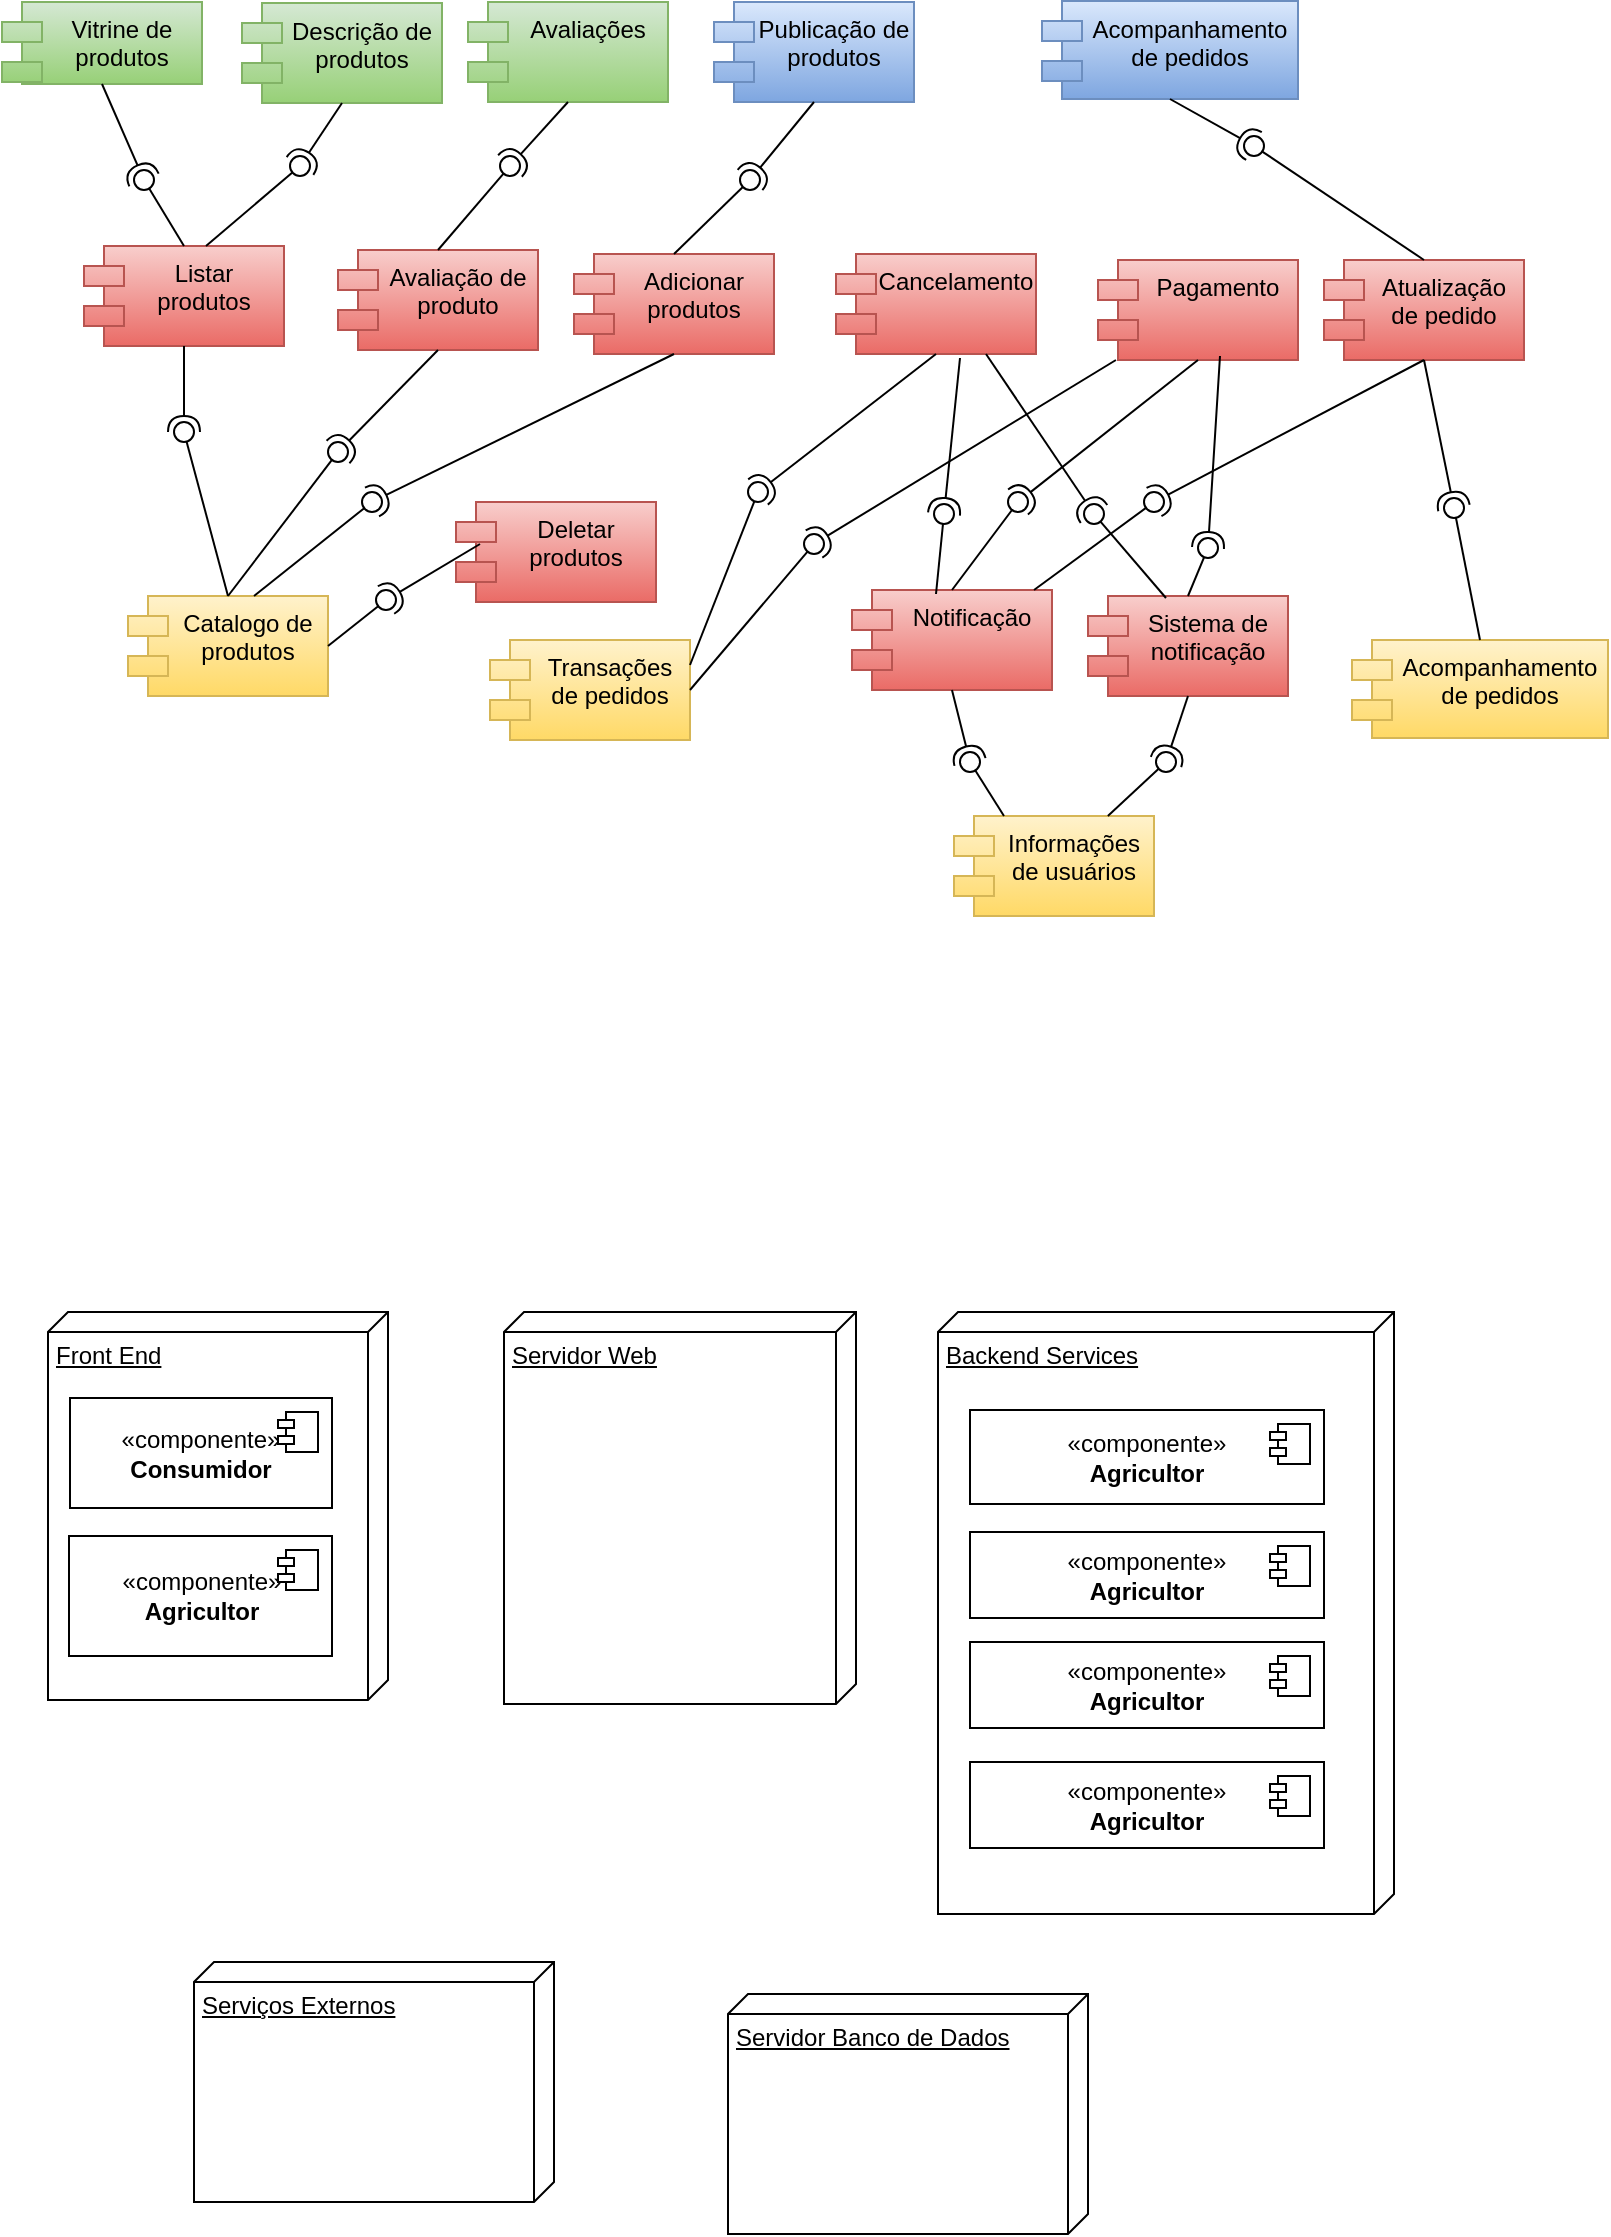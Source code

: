 <mxfile version="24.7.16">
  <diagram name="Página-1" id="Q1GDpHMXebuc5FLrC5qu">
    <mxGraphModel dx="1354" dy="1000" grid="0" gridSize="10" guides="1" tooltips="1" connect="1" arrows="1" fold="1" page="0" pageScale="1" pageWidth="827" pageHeight="1169" math="0" shadow="0">
      <root>
        <mxCell id="0" />
        <mxCell id="1" parent="0" />
        <mxCell id="FEOklc6rQLizEAP5TzJY-3" value="Vitrine de produtos" style="shape=module;align=left;spacingLeft=20;align=center;verticalAlign=top;whiteSpace=wrap;html=1;fillColor=#d5e8d4;strokeColor=#82b366;gradientColor=#97d077;" parent="1" vertex="1">
          <mxGeometry x="-263" y="-15" width="100" height="41" as="geometry" />
        </mxCell>
        <mxCell id="FEOklc6rQLizEAP5TzJY-4" value="Descrição de produtos" style="shape=module;align=left;spacingLeft=20;align=center;verticalAlign=top;whiteSpace=wrap;html=1;fillColor=#d5e8d4;strokeColor=#82b366;gradientColor=#97d077;" parent="1" vertex="1">
          <mxGeometry x="-143" y="-14.5" width="100" height="50" as="geometry" />
        </mxCell>
        <mxCell id="FEOklc6rQLizEAP5TzJY-5" value="Avaliações" style="shape=module;align=left;spacingLeft=20;align=center;verticalAlign=top;whiteSpace=wrap;html=1;fillColor=#d5e8d4;strokeColor=#82b366;gradientColor=#97d077;" parent="1" vertex="1">
          <mxGeometry x="-30" y="-15" width="100" height="50" as="geometry" />
        </mxCell>
        <mxCell id="FEOklc6rQLizEAP5TzJY-6" value="Publicação de produtos" style="shape=module;align=left;spacingLeft=20;align=center;verticalAlign=top;whiteSpace=wrap;html=1;fillColor=#dae8fc;gradientColor=#7ea6e0;strokeColor=#6c8ebf;" parent="1" vertex="1">
          <mxGeometry x="93" y="-15" width="100" height="50" as="geometry" />
        </mxCell>
        <mxCell id="FEOklc6rQLizEAP5TzJY-7" value="Acompanhamento de pedidos&lt;div&gt;&lt;br&gt;&lt;/div&gt;" style="shape=module;align=left;spacingLeft=20;align=center;verticalAlign=top;whiteSpace=wrap;html=1;fillColor=#dae8fc;gradientColor=#7ea6e0;strokeColor=#6c8ebf;" parent="1" vertex="1">
          <mxGeometry x="257" y="-15.5" width="128" height="49" as="geometry" />
        </mxCell>
        <mxCell id="FEOklc6rQLizEAP5TzJY-8" value="Pagamento" style="shape=module;align=left;spacingLeft=20;align=center;verticalAlign=top;whiteSpace=wrap;html=1;fillColor=#f8cecc;gradientColor=#ea6b66;strokeColor=#b85450;" parent="1" vertex="1">
          <mxGeometry x="285" y="114" width="100" height="50" as="geometry" />
        </mxCell>
        <mxCell id="FEOklc6rQLizEAP5TzJY-9" value="Notificação" style="shape=module;align=left;spacingLeft=20;align=center;verticalAlign=top;whiteSpace=wrap;html=1;fillColor=#f8cecc;gradientColor=#ea6b66;strokeColor=#b85450;" parent="1" vertex="1">
          <mxGeometry x="162" y="279" width="100" height="50" as="geometry" />
        </mxCell>
        <mxCell id="FEOklc6rQLizEAP5TzJY-10" value="Cancelamento" style="shape=module;align=left;spacingLeft=20;align=center;verticalAlign=top;whiteSpace=wrap;html=1;fillColor=#f8cecc;gradientColor=#ea6b66;strokeColor=#b85450;" parent="1" vertex="1">
          <mxGeometry x="154" y="111" width="100" height="50" as="geometry" />
        </mxCell>
        <mxCell id="FEOklc6rQLizEAP5TzJY-11" value="Adicionar produtos" style="shape=module;align=left;spacingLeft=20;align=center;verticalAlign=top;whiteSpace=wrap;html=1;fillColor=#f8cecc;gradientColor=#ea6b66;strokeColor=#b85450;" parent="1" vertex="1">
          <mxGeometry x="23" y="111" width="100" height="50" as="geometry" />
        </mxCell>
        <mxCell id="FEOklc6rQLizEAP5TzJY-12" value="Listar produtos" style="shape=module;align=left;spacingLeft=20;align=center;verticalAlign=top;whiteSpace=wrap;html=1;fillColor=#f8cecc;gradientColor=#ea6b66;strokeColor=#b85450;" parent="1" vertex="1">
          <mxGeometry x="-222" y="107" width="100" height="50" as="geometry" />
        </mxCell>
        <mxCell id="FEOklc6rQLizEAP5TzJY-13" value="Deletar produtos" style="shape=module;align=left;spacingLeft=20;align=center;verticalAlign=top;whiteSpace=wrap;html=1;fillColor=#f8cecc;gradientColor=#ea6b66;strokeColor=#b85450;" parent="1" vertex="1">
          <mxGeometry x="-36" y="235" width="100" height="50" as="geometry" />
        </mxCell>
        <mxCell id="FEOklc6rQLizEAP5TzJY-16" value="Atualização de pedido" style="shape=module;align=left;spacingLeft=20;align=center;verticalAlign=top;whiteSpace=wrap;html=1;fillColor=#f8cecc;gradientColor=#ea6b66;strokeColor=#b85450;" parent="1" vertex="1">
          <mxGeometry x="398" y="114" width="100" height="50" as="geometry" />
        </mxCell>
        <mxCell id="FEOklc6rQLizEAP5TzJY-17" value="Avaliação de produto" style="shape=module;align=left;spacingLeft=20;align=center;verticalAlign=top;whiteSpace=wrap;html=1;fillColor=#f8cecc;gradientColor=#ea6b66;strokeColor=#b85450;" parent="1" vertex="1">
          <mxGeometry x="-95" y="109" width="100" height="50" as="geometry" />
        </mxCell>
        <mxCell id="FEOklc6rQLizEAP5TzJY-18" value="Sistema de notificação" style="shape=module;align=left;spacingLeft=20;align=center;verticalAlign=top;whiteSpace=wrap;html=1;fillColor=#f8cecc;gradientColor=#ea6b66;strokeColor=#b85450;" parent="1" vertex="1">
          <mxGeometry x="280" y="282" width="100" height="50" as="geometry" />
        </mxCell>
        <mxCell id="FEOklc6rQLizEAP5TzJY-19" value="Catalogo de produtos" style="shape=module;align=left;spacingLeft=20;align=center;verticalAlign=top;whiteSpace=wrap;html=1;fillColor=#fff2cc;gradientColor=#ffd966;strokeColor=#d6b656;" parent="1" vertex="1">
          <mxGeometry x="-200" y="282" width="100" height="50" as="geometry" />
        </mxCell>
        <mxCell id="FEOklc6rQLizEAP5TzJY-20" value="Informações de usuários" style="shape=module;align=left;spacingLeft=20;align=center;verticalAlign=top;whiteSpace=wrap;html=1;fillColor=#fff2cc;gradientColor=#ffd966;strokeColor=#d6b656;" parent="1" vertex="1">
          <mxGeometry x="213" y="392" width="100" height="50" as="geometry" />
        </mxCell>
        <mxCell id="FEOklc6rQLizEAP5TzJY-21" value="Transações de pedidos" style="shape=module;align=left;spacingLeft=20;align=center;verticalAlign=top;whiteSpace=wrap;html=1;fillColor=#fff2cc;gradientColor=#ffd966;strokeColor=#d6b656;" parent="1" vertex="1">
          <mxGeometry x="-19" y="304" width="100" height="50" as="geometry" />
        </mxCell>
        <mxCell id="FEOklc6rQLizEAP5TzJY-39" value="" style="rounded=0;orthogonalLoop=1;jettySize=auto;html=1;endArrow=halfCircle;endFill=0;endSize=6;strokeWidth=1;sketch=0;exitX=0.5;exitY=1;exitDx=0;exitDy=0;" parent="1" source="FEOklc6rQLizEAP5TzJY-3" target="FEOklc6rQLizEAP5TzJY-41" edge="1">
          <mxGeometry relative="1" as="geometry">
            <mxPoint x="-141" y="72" as="sourcePoint" />
          </mxGeometry>
        </mxCell>
        <mxCell id="FEOklc6rQLizEAP5TzJY-40" value="" style="rounded=0;orthogonalLoop=1;jettySize=auto;html=1;endArrow=oval;endFill=0;sketch=0;sourcePerimeterSpacing=0;targetPerimeterSpacing=0;endSize=10;exitX=0.5;exitY=0;exitDx=0;exitDy=0;" parent="1" source="FEOklc6rQLizEAP5TzJY-12" target="FEOklc6rQLizEAP5TzJY-41" edge="1">
          <mxGeometry relative="1" as="geometry">
            <mxPoint x="-181" y="72" as="sourcePoint" />
          </mxGeometry>
        </mxCell>
        <mxCell id="FEOklc6rQLizEAP5TzJY-41" value="" style="ellipse;whiteSpace=wrap;html=1;align=center;aspect=fixed;fillColor=none;strokeColor=none;resizable=0;perimeter=centerPerimeter;rotatable=0;allowArrows=0;points=[];outlineConnect=1;" parent="1" vertex="1">
          <mxGeometry x="-197" y="69" width="10" height="10" as="geometry" />
        </mxCell>
        <mxCell id="FEOklc6rQLizEAP5TzJY-42" value="" style="rounded=0;orthogonalLoop=1;jettySize=auto;html=1;endArrow=halfCircle;endFill=0;endSize=6;strokeWidth=1;sketch=0;exitX=0.5;exitY=1;exitDx=0;exitDy=0;" parent="1" source="FEOklc6rQLizEAP5TzJY-4" target="FEOklc6rQLizEAP5TzJY-44" edge="1">
          <mxGeometry relative="1" as="geometry">
            <mxPoint x="-67" y="94" as="sourcePoint" />
          </mxGeometry>
        </mxCell>
        <mxCell id="FEOklc6rQLizEAP5TzJY-43" value="" style="rounded=0;orthogonalLoop=1;jettySize=auto;html=1;endArrow=oval;endFill=0;sketch=0;sourcePerimeterSpacing=0;targetPerimeterSpacing=0;endSize=10;exitX=0.61;exitY=0;exitDx=0;exitDy=0;exitPerimeter=0;" parent="1" target="FEOklc6rQLizEAP5TzJY-44" edge="1" source="FEOklc6rQLizEAP5TzJY-12">
          <mxGeometry relative="1" as="geometry">
            <mxPoint x="-163" y="121" as="sourcePoint" />
          </mxGeometry>
        </mxCell>
        <mxCell id="FEOklc6rQLizEAP5TzJY-44" value="" style="ellipse;whiteSpace=wrap;html=1;align=center;aspect=fixed;fillColor=none;strokeColor=none;resizable=0;perimeter=centerPerimeter;rotatable=0;allowArrows=0;points=[];outlineConnect=1;" parent="1" vertex="1">
          <mxGeometry x="-119" y="62" width="10" height="10" as="geometry" />
        </mxCell>
        <mxCell id="FEOklc6rQLizEAP5TzJY-45" value="" style="rounded=0;orthogonalLoop=1;jettySize=auto;html=1;endArrow=halfCircle;endFill=0;endSize=6;strokeWidth=1;sketch=0;exitX=0.5;exitY=1;exitDx=0;exitDy=0;" parent="1" source="FEOklc6rQLizEAP5TzJY-5" target="FEOklc6rQLizEAP5TzJY-47" edge="1">
          <mxGeometry relative="1" as="geometry">
            <mxPoint x="104" y="65" as="sourcePoint" />
          </mxGeometry>
        </mxCell>
        <mxCell id="FEOklc6rQLizEAP5TzJY-46" value="" style="rounded=0;orthogonalLoop=1;jettySize=auto;html=1;endArrow=oval;endFill=0;sketch=0;sourcePerimeterSpacing=0;targetPerimeterSpacing=0;endSize=10;exitX=0.5;exitY=0;exitDx=0;exitDy=0;" parent="1" source="FEOklc6rQLizEAP5TzJY-17" target="FEOklc6rQLizEAP5TzJY-47" edge="1">
          <mxGeometry relative="1" as="geometry">
            <mxPoint x="64" y="65" as="sourcePoint" />
          </mxGeometry>
        </mxCell>
        <mxCell id="FEOklc6rQLizEAP5TzJY-47" value="" style="ellipse;whiteSpace=wrap;html=1;align=center;aspect=fixed;fillColor=none;strokeColor=none;resizable=0;perimeter=centerPerimeter;rotatable=0;allowArrows=0;points=[];outlineConnect=1;" parent="1" vertex="1">
          <mxGeometry x="-14" y="62" width="10" height="10" as="geometry" />
        </mxCell>
        <mxCell id="FEOklc6rQLizEAP5TzJY-48" value="" style="rounded=0;orthogonalLoop=1;jettySize=auto;html=1;endArrow=halfCircle;endFill=0;endSize=6;strokeWidth=1;sketch=0;exitX=0.5;exitY=1;exitDx=0;exitDy=0;" parent="1" source="FEOklc6rQLizEAP5TzJY-6" target="FEOklc6rQLizEAP5TzJY-50" edge="1">
          <mxGeometry relative="1" as="geometry">
            <mxPoint x="222" y="64.5" as="sourcePoint" />
          </mxGeometry>
        </mxCell>
        <mxCell id="FEOklc6rQLizEAP5TzJY-49" value="" style="rounded=0;orthogonalLoop=1;jettySize=auto;html=1;endArrow=oval;endFill=0;sketch=0;sourcePerimeterSpacing=0;targetPerimeterSpacing=0;endSize=10;exitX=0.5;exitY=0;exitDx=0;exitDy=0;" parent="1" source="FEOklc6rQLizEAP5TzJY-11" target="FEOklc6rQLizEAP5TzJY-50" edge="1">
          <mxGeometry relative="1" as="geometry">
            <mxPoint x="182" y="64.5" as="sourcePoint" />
          </mxGeometry>
        </mxCell>
        <mxCell id="FEOklc6rQLizEAP5TzJY-50" value="" style="ellipse;whiteSpace=wrap;html=1;align=center;aspect=fixed;fillColor=none;strokeColor=none;resizable=0;perimeter=centerPerimeter;rotatable=0;allowArrows=0;points=[];outlineConnect=1;" parent="1" vertex="1">
          <mxGeometry x="106" y="69" width="10" height="10" as="geometry" />
        </mxCell>
        <mxCell id="FEOklc6rQLizEAP5TzJY-54" value="" style="rounded=0;orthogonalLoop=1;jettySize=auto;html=1;endArrow=halfCircle;endFill=0;endSize=6;strokeWidth=1;sketch=0;exitX=0.5;exitY=1;exitDx=0;exitDy=0;" parent="1" source="FEOklc6rQLizEAP5TzJY-7" target="FEOklc6rQLizEAP5TzJY-56" edge="1">
          <mxGeometry relative="1" as="geometry">
            <mxPoint x="518" y="58" as="sourcePoint" />
          </mxGeometry>
        </mxCell>
        <mxCell id="FEOklc6rQLizEAP5TzJY-55" value="" style="rounded=0;orthogonalLoop=1;jettySize=auto;html=1;endArrow=oval;endFill=0;sketch=0;sourcePerimeterSpacing=0;targetPerimeterSpacing=0;endSize=10;exitX=0.5;exitY=0;exitDx=0;exitDy=0;" parent="1" source="FEOklc6rQLizEAP5TzJY-16" target="FEOklc6rQLizEAP5TzJY-56" edge="1">
          <mxGeometry relative="1" as="geometry">
            <mxPoint x="478" y="58" as="sourcePoint" />
          </mxGeometry>
        </mxCell>
        <mxCell id="FEOklc6rQLizEAP5TzJY-56" value="" style="ellipse;whiteSpace=wrap;html=1;align=center;aspect=fixed;fillColor=none;strokeColor=none;resizable=0;perimeter=centerPerimeter;rotatable=0;allowArrows=0;points=[];outlineConnect=1;" parent="1" vertex="1">
          <mxGeometry x="358" y="52" width="10" height="10" as="geometry" />
        </mxCell>
        <mxCell id="FEOklc6rQLizEAP5TzJY-57" value="" style="rounded=0;orthogonalLoop=1;jettySize=auto;html=1;endArrow=halfCircle;endFill=0;endSize=6;strokeWidth=1;sketch=0;exitX=0.5;exitY=1;exitDx=0;exitDy=0;" parent="1" target="FEOklc6rQLizEAP5TzJY-59" edge="1" source="FEOklc6rQLizEAP5TzJY-12">
          <mxGeometry relative="1" as="geometry">
            <mxPoint x="-158" y="195" as="sourcePoint" />
          </mxGeometry>
        </mxCell>
        <mxCell id="FEOklc6rQLizEAP5TzJY-58" value="" style="rounded=0;orthogonalLoop=1;jettySize=auto;html=1;endArrow=oval;endFill=0;sketch=0;sourcePerimeterSpacing=0;targetPerimeterSpacing=0;endSize=10;exitX=0.5;exitY=0;exitDx=0;exitDy=0;" parent="1" source="FEOklc6rQLizEAP5TzJY-19" target="FEOklc6rQLizEAP5TzJY-59" edge="1">
          <mxGeometry relative="1" as="geometry">
            <mxPoint x="-169" y="236" as="sourcePoint" />
          </mxGeometry>
        </mxCell>
        <mxCell id="FEOklc6rQLizEAP5TzJY-59" value="" style="ellipse;whiteSpace=wrap;html=1;align=center;aspect=fixed;fillColor=none;strokeColor=none;resizable=0;perimeter=centerPerimeter;rotatable=0;allowArrows=0;points=[];outlineConnect=1;" parent="1" vertex="1">
          <mxGeometry x="-177" y="195" width="10" height="10" as="geometry" />
        </mxCell>
        <mxCell id="FEOklc6rQLizEAP5TzJY-60" value="" style="rounded=0;orthogonalLoop=1;jettySize=auto;html=1;endArrow=halfCircle;endFill=0;endSize=6;strokeWidth=1;sketch=0;exitX=0.5;exitY=1;exitDx=0;exitDy=0;" parent="1" source="FEOklc6rQLizEAP5TzJY-11" target="FEOklc6rQLizEAP5TzJY-62" edge="1">
          <mxGeometry relative="1" as="geometry">
            <mxPoint x="213" y="215" as="sourcePoint" />
          </mxGeometry>
        </mxCell>
        <mxCell id="FEOklc6rQLizEAP5TzJY-61" value="" style="rounded=0;orthogonalLoop=1;jettySize=auto;html=1;endArrow=oval;endFill=0;sketch=0;sourcePerimeterSpacing=0;targetPerimeterSpacing=0;endSize=10;exitX=0.63;exitY=0;exitDx=0;exitDy=0;exitPerimeter=0;" parent="1" source="FEOklc6rQLizEAP5TzJY-19" target="FEOklc6rQLizEAP5TzJY-62" edge="1">
          <mxGeometry relative="1" as="geometry">
            <mxPoint x="176" y="222" as="sourcePoint" />
          </mxGeometry>
        </mxCell>
        <mxCell id="FEOklc6rQLizEAP5TzJY-62" value="" style="ellipse;whiteSpace=wrap;html=1;align=center;aspect=fixed;fillColor=none;strokeColor=none;resizable=0;perimeter=centerPerimeter;rotatable=0;allowArrows=0;points=[];outlineConnect=1;" parent="1" vertex="1">
          <mxGeometry x="-83" y="230" width="10" height="10" as="geometry" />
        </mxCell>
        <mxCell id="FEOklc6rQLizEAP5TzJY-63" value="" style="rounded=0;orthogonalLoop=1;jettySize=auto;html=1;endArrow=halfCircle;endFill=0;endSize=6;strokeWidth=1;sketch=0;exitX=0.12;exitY=0.42;exitDx=0;exitDy=0;exitPerimeter=0;" parent="1" source="FEOklc6rQLizEAP5TzJY-13" target="FEOklc6rQLizEAP5TzJY-65" edge="1">
          <mxGeometry relative="1" as="geometry">
            <mxPoint x="216" y="222" as="sourcePoint" />
          </mxGeometry>
        </mxCell>
        <mxCell id="FEOklc6rQLizEAP5TzJY-64" value="" style="rounded=0;orthogonalLoop=1;jettySize=auto;html=1;endArrow=oval;endFill=0;sketch=0;sourcePerimeterSpacing=0;targetPerimeterSpacing=0;endSize=10;exitX=1;exitY=0.5;exitDx=0;exitDy=0;" parent="1" source="FEOklc6rQLizEAP5TzJY-19" target="FEOklc6rQLizEAP5TzJY-65" edge="1">
          <mxGeometry relative="1" as="geometry">
            <mxPoint x="176" y="222" as="sourcePoint" />
          </mxGeometry>
        </mxCell>
        <mxCell id="FEOklc6rQLizEAP5TzJY-65" value="" style="ellipse;whiteSpace=wrap;html=1;align=center;aspect=fixed;fillColor=none;strokeColor=none;resizable=0;perimeter=centerPerimeter;rotatable=0;allowArrows=0;points=[];outlineConnect=1;" parent="1" vertex="1">
          <mxGeometry x="-76" y="279" width="10" height="10" as="geometry" />
        </mxCell>
        <mxCell id="FEOklc6rQLizEAP5TzJY-66" value="" style="rounded=0;orthogonalLoop=1;jettySize=auto;html=1;endArrow=halfCircle;endFill=0;endSize=6;strokeWidth=1;sketch=0;" parent="1" source="FEOklc6rQLizEAP5TzJY-8" target="FEOklc6rQLizEAP5TzJY-68" edge="1">
          <mxGeometry relative="1" as="geometry">
            <mxPoint x="177" y="184" as="sourcePoint" />
          </mxGeometry>
        </mxCell>
        <mxCell id="FEOklc6rQLizEAP5TzJY-67" value="" style="rounded=0;orthogonalLoop=1;jettySize=auto;html=1;endArrow=oval;endFill=0;sketch=0;sourcePerimeterSpacing=0;targetPerimeterSpacing=0;endSize=10;exitX=1;exitY=0.5;exitDx=0;exitDy=0;" parent="1" source="FEOklc6rQLizEAP5TzJY-21" target="FEOklc6rQLizEAP5TzJY-68" edge="1">
          <mxGeometry relative="1" as="geometry">
            <mxPoint x="47" y="328" as="sourcePoint" />
          </mxGeometry>
        </mxCell>
        <mxCell id="FEOklc6rQLizEAP5TzJY-68" value="" style="ellipse;whiteSpace=wrap;html=1;align=center;aspect=fixed;fillColor=none;strokeColor=none;resizable=0;perimeter=centerPerimeter;rotatable=0;allowArrows=0;points=[];outlineConnect=1;" parent="1" vertex="1">
          <mxGeometry x="138" y="251" width="10" height="10" as="geometry" />
        </mxCell>
        <mxCell id="FEOklc6rQLizEAP5TzJY-69" value="" style="rounded=0;orthogonalLoop=1;jettySize=auto;html=1;endArrow=halfCircle;endFill=0;endSize=6;strokeWidth=1;sketch=0;exitX=0.5;exitY=1;exitDx=0;exitDy=0;" parent="1" source="FEOklc6rQLizEAP5TzJY-10" target="FEOklc6rQLizEAP5TzJY-71" edge="1">
          <mxGeometry relative="1" as="geometry">
            <mxPoint x="216" y="222" as="sourcePoint" />
          </mxGeometry>
        </mxCell>
        <mxCell id="FEOklc6rQLizEAP5TzJY-70" value="" style="rounded=0;orthogonalLoop=1;jettySize=auto;html=1;endArrow=oval;endFill=0;sketch=0;sourcePerimeterSpacing=0;targetPerimeterSpacing=0;endSize=10;exitX=1;exitY=0.25;exitDx=0;exitDy=0;" parent="1" source="FEOklc6rQLizEAP5TzJY-21" target="FEOklc6rQLizEAP5TzJY-71" edge="1">
          <mxGeometry relative="1" as="geometry">
            <mxPoint x="176" y="222" as="sourcePoint" />
          </mxGeometry>
        </mxCell>
        <mxCell id="FEOklc6rQLizEAP5TzJY-71" value="" style="ellipse;whiteSpace=wrap;html=1;align=center;aspect=fixed;fillColor=none;strokeColor=none;resizable=0;perimeter=centerPerimeter;rotatable=0;allowArrows=0;points=[];outlineConnect=1;" parent="1" vertex="1">
          <mxGeometry x="110" y="225" width="10" height="10" as="geometry" />
        </mxCell>
        <mxCell id="FEOklc6rQLizEAP5TzJY-72" value="" style="rounded=0;orthogonalLoop=1;jettySize=auto;html=1;endArrow=halfCircle;endFill=0;endSize=6;strokeWidth=1;sketch=0;exitX=0.5;exitY=1;exitDx=0;exitDy=0;" parent="1" source="FEOklc6rQLizEAP5TzJY-17" target="FEOklc6rQLizEAP5TzJY-74" edge="1">
          <mxGeometry relative="1" as="geometry">
            <mxPoint x="216" y="224" as="sourcePoint" />
          </mxGeometry>
        </mxCell>
        <mxCell id="FEOklc6rQLizEAP5TzJY-73" value="" style="rounded=0;orthogonalLoop=1;jettySize=auto;html=1;endArrow=oval;endFill=0;sketch=0;sourcePerimeterSpacing=0;targetPerimeterSpacing=0;endSize=10;exitX=0.5;exitY=0;exitDx=0;exitDy=0;" parent="1" source="FEOklc6rQLizEAP5TzJY-19" target="FEOklc6rQLizEAP5TzJY-74" edge="1">
          <mxGeometry relative="1" as="geometry">
            <mxPoint x="176" y="224" as="sourcePoint" />
          </mxGeometry>
        </mxCell>
        <mxCell id="FEOklc6rQLizEAP5TzJY-74" value="" style="ellipse;whiteSpace=wrap;html=1;align=center;aspect=fixed;fillColor=none;strokeColor=none;resizable=0;perimeter=centerPerimeter;rotatable=0;allowArrows=0;points=[];outlineConnect=1;" parent="1" vertex="1">
          <mxGeometry x="-100" y="205" width="10" height="10" as="geometry" />
        </mxCell>
        <mxCell id="FEOklc6rQLizEAP5TzJY-75" value="" style="rounded=0;orthogonalLoop=1;jettySize=auto;html=1;endArrow=halfCircle;endFill=0;endSize=6;strokeWidth=1;sketch=0;exitX=0.5;exitY=1;exitDx=0;exitDy=0;" parent="1" source="FEOklc6rQLizEAP5TzJY-18" target="FEOklc6rQLizEAP5TzJY-77" edge="1">
          <mxGeometry relative="1" as="geometry">
            <mxPoint x="216" y="224" as="sourcePoint" />
          </mxGeometry>
        </mxCell>
        <mxCell id="FEOklc6rQLizEAP5TzJY-76" value="" style="rounded=0;orthogonalLoop=1;jettySize=auto;html=1;endArrow=oval;endFill=0;sketch=0;sourcePerimeterSpacing=0;targetPerimeterSpacing=0;endSize=10;" parent="1" source="FEOklc6rQLizEAP5TzJY-20" target="FEOklc6rQLizEAP5TzJY-77" edge="1">
          <mxGeometry relative="1" as="geometry">
            <mxPoint x="176" y="224" as="sourcePoint" />
          </mxGeometry>
        </mxCell>
        <mxCell id="FEOklc6rQLizEAP5TzJY-77" value="" style="ellipse;whiteSpace=wrap;html=1;align=center;aspect=fixed;fillColor=none;strokeColor=none;resizable=0;perimeter=centerPerimeter;rotatable=0;allowArrows=0;points=[];outlineConnect=1;" parent="1" vertex="1">
          <mxGeometry x="314" y="360" width="10" height="10" as="geometry" />
        </mxCell>
        <mxCell id="FEOklc6rQLizEAP5TzJY-78" value="" style="rounded=0;orthogonalLoop=1;jettySize=auto;html=1;endArrow=halfCircle;endFill=0;endSize=6;strokeWidth=1;sketch=0;exitX=0.61;exitY=0.96;exitDx=0;exitDy=0;exitPerimeter=0;" parent="1" source="FEOklc6rQLizEAP5TzJY-8" target="FEOklc6rQLizEAP5TzJY-80" edge="1">
          <mxGeometry relative="1" as="geometry">
            <mxPoint x="216" y="224" as="sourcePoint" />
          </mxGeometry>
        </mxCell>
        <mxCell id="FEOklc6rQLizEAP5TzJY-79" value="" style="rounded=0;orthogonalLoop=1;jettySize=auto;html=1;endArrow=oval;endFill=0;sketch=0;sourcePerimeterSpacing=0;targetPerimeterSpacing=0;endSize=10;exitX=0.5;exitY=0;exitDx=0;exitDy=0;" parent="1" source="FEOklc6rQLizEAP5TzJY-18" target="FEOklc6rQLizEAP5TzJY-80" edge="1">
          <mxGeometry relative="1" as="geometry">
            <mxPoint x="176" y="224" as="sourcePoint" />
          </mxGeometry>
        </mxCell>
        <mxCell id="FEOklc6rQLizEAP5TzJY-80" value="" style="ellipse;whiteSpace=wrap;html=1;align=center;aspect=fixed;fillColor=none;strokeColor=none;resizable=0;perimeter=centerPerimeter;rotatable=0;allowArrows=0;points=[];outlineConnect=1;" parent="1" vertex="1">
          <mxGeometry x="335" y="253" width="10" height="10" as="geometry" />
        </mxCell>
        <mxCell id="FEOklc6rQLizEAP5TzJY-81" value="" style="rounded=0;orthogonalLoop=1;jettySize=auto;html=1;endArrow=halfCircle;endFill=0;endSize=6;strokeWidth=1;sketch=0;exitX=0.75;exitY=1;exitDx=0;exitDy=0;" parent="1" source="FEOklc6rQLizEAP5TzJY-10" target="FEOklc6rQLizEAP5TzJY-83" edge="1">
          <mxGeometry relative="1" as="geometry">
            <mxPoint x="216" y="224" as="sourcePoint" />
          </mxGeometry>
        </mxCell>
        <mxCell id="FEOklc6rQLizEAP5TzJY-82" value="" style="rounded=0;orthogonalLoop=1;jettySize=auto;html=1;endArrow=oval;endFill=0;sketch=0;sourcePerimeterSpacing=0;targetPerimeterSpacing=0;endSize=10;exitX=0.39;exitY=0.02;exitDx=0;exitDy=0;exitPerimeter=0;" parent="1" source="FEOklc6rQLizEAP5TzJY-18" target="FEOklc6rQLizEAP5TzJY-83" edge="1">
          <mxGeometry relative="1" as="geometry">
            <mxPoint x="176" y="224" as="sourcePoint" />
          </mxGeometry>
        </mxCell>
        <mxCell id="FEOklc6rQLizEAP5TzJY-83" value="" style="ellipse;whiteSpace=wrap;html=1;align=center;aspect=fixed;fillColor=none;strokeColor=none;resizable=0;perimeter=centerPerimeter;rotatable=0;allowArrows=0;points=[];outlineConnect=1;" parent="1" vertex="1">
          <mxGeometry x="278" y="236" width="10" height="10" as="geometry" />
        </mxCell>
        <mxCell id="FEOklc6rQLizEAP5TzJY-87" value="" style="rounded=0;orthogonalLoop=1;jettySize=auto;html=1;endArrow=halfCircle;endFill=0;endSize=6;strokeWidth=1;sketch=0;exitX=0.5;exitY=1;exitDx=0;exitDy=0;" parent="1" source="FEOklc6rQLizEAP5TzJY-9" target="FEOklc6rQLizEAP5TzJY-89" edge="1">
          <mxGeometry relative="1" as="geometry">
            <mxPoint x="110" y="253" as="sourcePoint" />
          </mxGeometry>
        </mxCell>
        <mxCell id="FEOklc6rQLizEAP5TzJY-88" value="" style="rounded=0;orthogonalLoop=1;jettySize=auto;html=1;endArrow=oval;endFill=0;sketch=0;sourcePerimeterSpacing=0;targetPerimeterSpacing=0;endSize=10;exitX=0.25;exitY=0;exitDx=0;exitDy=0;" parent="1" source="FEOklc6rQLizEAP5TzJY-20" target="FEOklc6rQLizEAP5TzJY-89" edge="1">
          <mxGeometry relative="1" as="geometry">
            <mxPoint x="70" y="253" as="sourcePoint" />
          </mxGeometry>
        </mxCell>
        <mxCell id="FEOklc6rQLizEAP5TzJY-89" value="" style="ellipse;whiteSpace=wrap;html=1;align=center;aspect=fixed;fillColor=none;strokeColor=none;resizable=0;perimeter=centerPerimeter;rotatable=0;allowArrows=0;points=[];outlineConnect=1;" parent="1" vertex="1">
          <mxGeometry x="216" y="360" width="10" height="10" as="geometry" />
        </mxCell>
        <mxCell id="FEOklc6rQLizEAP5TzJY-90" value="" style="rounded=0;orthogonalLoop=1;jettySize=auto;html=1;endArrow=halfCircle;endFill=0;endSize=6;strokeWidth=1;sketch=0;exitX=0.5;exitY=1;exitDx=0;exitDy=0;" parent="1" source="FEOklc6rQLizEAP5TzJY-8" target="FEOklc6rQLizEAP5TzJY-92" edge="1">
          <mxGeometry relative="1" as="geometry">
            <mxPoint x="110" y="253" as="sourcePoint" />
          </mxGeometry>
        </mxCell>
        <mxCell id="FEOklc6rQLizEAP5TzJY-91" value="" style="rounded=0;orthogonalLoop=1;jettySize=auto;html=1;endArrow=oval;endFill=0;sketch=0;sourcePerimeterSpacing=0;targetPerimeterSpacing=0;endSize=10;exitX=0.5;exitY=0;exitDx=0;exitDy=0;" parent="1" source="FEOklc6rQLizEAP5TzJY-9" target="FEOklc6rQLizEAP5TzJY-92" edge="1">
          <mxGeometry relative="1" as="geometry">
            <mxPoint x="70" y="253" as="sourcePoint" />
          </mxGeometry>
        </mxCell>
        <mxCell id="FEOklc6rQLizEAP5TzJY-92" value="" style="ellipse;whiteSpace=wrap;html=1;align=center;aspect=fixed;fillColor=none;strokeColor=none;resizable=0;perimeter=centerPerimeter;rotatable=0;allowArrows=0;points=[];outlineConnect=1;" parent="1" vertex="1">
          <mxGeometry x="240" y="230" width="10" height="10" as="geometry" />
        </mxCell>
        <mxCell id="-LfRWELSsx1RldstCh8m-2" value="Acompanhamento de pedidos&lt;div&gt;&lt;br&gt;&lt;/div&gt;" style="shape=module;align=left;spacingLeft=20;align=center;verticalAlign=top;whiteSpace=wrap;html=1;fillColor=#fff2cc;gradientColor=#ffd966;strokeColor=#d6b656;" vertex="1" parent="1">
          <mxGeometry x="412" y="304" width="128" height="49" as="geometry" />
        </mxCell>
        <mxCell id="-LfRWELSsx1RldstCh8m-3" value="" style="rounded=0;orthogonalLoop=1;jettySize=auto;html=1;endArrow=halfCircle;endFill=0;endSize=6;strokeWidth=1;sketch=0;exitX=0.5;exitY=1;exitDx=0;exitDy=0;" edge="1" target="-LfRWELSsx1RldstCh8m-5" parent="1" source="FEOklc6rQLizEAP5TzJY-16">
          <mxGeometry relative="1" as="geometry">
            <mxPoint x="127" y="263" as="sourcePoint" />
          </mxGeometry>
        </mxCell>
        <mxCell id="-LfRWELSsx1RldstCh8m-4" value="" style="rounded=0;orthogonalLoop=1;jettySize=auto;html=1;endArrow=oval;endFill=0;sketch=0;sourcePerimeterSpacing=0;targetPerimeterSpacing=0;endSize=10;exitX=0.5;exitY=0;exitDx=0;exitDy=0;" edge="1" target="-LfRWELSsx1RldstCh8m-5" parent="1" source="-LfRWELSsx1RldstCh8m-2">
          <mxGeometry relative="1" as="geometry">
            <mxPoint x="87" y="263" as="sourcePoint" />
          </mxGeometry>
        </mxCell>
        <mxCell id="-LfRWELSsx1RldstCh8m-5" value="" style="ellipse;whiteSpace=wrap;html=1;align=center;aspect=fixed;fillColor=none;strokeColor=none;resizable=0;perimeter=centerPerimeter;rotatable=0;allowArrows=0;points=[];outlineConnect=1;" vertex="1" parent="1">
          <mxGeometry x="458" y="233" width="10" height="10" as="geometry" />
        </mxCell>
        <mxCell id="-LfRWELSsx1RldstCh8m-6" value="" style="rounded=0;orthogonalLoop=1;jettySize=auto;html=1;endArrow=halfCircle;endFill=0;endSize=6;strokeWidth=1;sketch=0;exitX=0.62;exitY=1.04;exitDx=0;exitDy=0;exitPerimeter=0;" edge="1" target="-LfRWELSsx1RldstCh8m-8" parent="1" source="FEOklc6rQLizEAP5TzJY-10">
          <mxGeometry relative="1" as="geometry">
            <mxPoint x="127" y="163" as="sourcePoint" />
          </mxGeometry>
        </mxCell>
        <mxCell id="-LfRWELSsx1RldstCh8m-7" value="" style="rounded=0;orthogonalLoop=1;jettySize=auto;html=1;endArrow=oval;endFill=0;sketch=0;sourcePerimeterSpacing=0;targetPerimeterSpacing=0;endSize=10;exitX=0.42;exitY=0.04;exitDx=0;exitDy=0;exitPerimeter=0;" edge="1" target="-LfRWELSsx1RldstCh8m-8" parent="1" source="FEOklc6rQLizEAP5TzJY-9">
          <mxGeometry relative="1" as="geometry">
            <mxPoint x="87" y="163" as="sourcePoint" />
          </mxGeometry>
        </mxCell>
        <mxCell id="-LfRWELSsx1RldstCh8m-8" value="" style="ellipse;whiteSpace=wrap;html=1;align=center;aspect=fixed;fillColor=none;strokeColor=none;resizable=0;perimeter=centerPerimeter;rotatable=0;allowArrows=0;points=[];outlineConnect=1;" vertex="1" parent="1">
          <mxGeometry x="203" y="236" width="10" height="10" as="geometry" />
        </mxCell>
        <mxCell id="-LfRWELSsx1RldstCh8m-9" value="" style="rounded=0;orthogonalLoop=1;jettySize=auto;html=1;endArrow=halfCircle;endFill=0;endSize=6;strokeWidth=1;sketch=0;exitX=0.5;exitY=1;exitDx=0;exitDy=0;" edge="1" target="-LfRWELSsx1RldstCh8m-11" parent="1" source="FEOklc6rQLizEAP5TzJY-16">
          <mxGeometry relative="1" as="geometry">
            <mxPoint x="127" y="163" as="sourcePoint" />
          </mxGeometry>
        </mxCell>
        <mxCell id="-LfRWELSsx1RldstCh8m-10" value="" style="rounded=0;orthogonalLoop=1;jettySize=auto;html=1;endArrow=oval;endFill=0;sketch=0;sourcePerimeterSpacing=0;targetPerimeterSpacing=0;endSize=10;exitX=0.91;exitY=0;exitDx=0;exitDy=0;exitPerimeter=0;" edge="1" target="-LfRWELSsx1RldstCh8m-11" parent="1" source="FEOklc6rQLizEAP5TzJY-9">
          <mxGeometry relative="1" as="geometry">
            <mxPoint x="87" y="163" as="sourcePoint" />
          </mxGeometry>
        </mxCell>
        <mxCell id="-LfRWELSsx1RldstCh8m-11" value="" style="ellipse;whiteSpace=wrap;html=1;align=center;aspect=fixed;fillColor=none;strokeColor=none;resizable=0;perimeter=centerPerimeter;rotatable=0;allowArrows=0;points=[];outlineConnect=1;" vertex="1" parent="1">
          <mxGeometry x="308" y="230" width="10" height="10" as="geometry" />
        </mxCell>
        <mxCell id="-LfRWELSsx1RldstCh8m-14" value="Front End" style="verticalAlign=top;align=left;spacingTop=8;spacingLeft=2;spacingRight=12;shape=cube;size=10;direction=south;fontStyle=4;html=1;whiteSpace=wrap;" vertex="1" parent="1">
          <mxGeometry x="-240" y="640" width="170" height="194" as="geometry" />
        </mxCell>
        <mxCell id="-LfRWELSsx1RldstCh8m-15" value="Servidor Web" style="verticalAlign=top;align=left;spacingTop=8;spacingLeft=2;spacingRight=12;shape=cube;size=10;direction=south;fontStyle=4;html=1;whiteSpace=wrap;" vertex="1" parent="1">
          <mxGeometry x="-12" y="640" width="176" height="196" as="geometry" />
        </mxCell>
        <mxCell id="-LfRWELSsx1RldstCh8m-16" value="Backend Services&lt;div&gt;&lt;br&gt;&lt;/div&gt;" style="verticalAlign=top;align=left;spacingTop=8;spacingLeft=2;spacingRight=12;shape=cube;size=10;direction=south;fontStyle=4;html=1;whiteSpace=wrap;" vertex="1" parent="1">
          <mxGeometry x="205" y="640" width="228" height="301" as="geometry" />
        </mxCell>
        <mxCell id="-LfRWELSsx1RldstCh8m-17" value="Servidor Banco de Dados" style="verticalAlign=top;align=left;spacingTop=8;spacingLeft=2;spacingRight=12;shape=cube;size=10;direction=south;fontStyle=4;html=1;whiteSpace=wrap;" vertex="1" parent="1">
          <mxGeometry x="100" y="981" width="180" height="120" as="geometry" />
        </mxCell>
        <mxCell id="-LfRWELSsx1RldstCh8m-18" value="Serviços Externos" style="verticalAlign=top;align=left;spacingTop=8;spacingLeft=2;spacingRight=12;shape=cube;size=10;direction=south;fontStyle=4;html=1;whiteSpace=wrap;" vertex="1" parent="1">
          <mxGeometry x="-167" y="965" width="180" height="120" as="geometry" />
        </mxCell>
        <mxCell id="-LfRWELSsx1RldstCh8m-21" value="«componente»&lt;br&gt;&lt;b&gt;Consumidor&lt;/b&gt;" style="html=1;dropTarget=0;whiteSpace=wrap;" vertex="1" parent="1">
          <mxGeometry x="-229" y="683" width="131" height="55" as="geometry" />
        </mxCell>
        <mxCell id="-LfRWELSsx1RldstCh8m-22" value="" style="shape=module;jettyWidth=8;jettyHeight=4;" vertex="1" parent="-LfRWELSsx1RldstCh8m-21">
          <mxGeometry x="1" width="20" height="20" relative="1" as="geometry">
            <mxPoint x="-27" y="7" as="offset" />
          </mxGeometry>
        </mxCell>
        <mxCell id="-LfRWELSsx1RldstCh8m-23" value="«componente»&lt;br&gt;&lt;b&gt;Agricultor&lt;/b&gt;" style="html=1;dropTarget=0;whiteSpace=wrap;" vertex="1" parent="1">
          <mxGeometry x="-229.5" y="752" width="131.5" height="60" as="geometry" />
        </mxCell>
        <mxCell id="-LfRWELSsx1RldstCh8m-24" value="" style="shape=module;jettyWidth=8;jettyHeight=4;" vertex="1" parent="-LfRWELSsx1RldstCh8m-23">
          <mxGeometry x="1" width="20" height="20" relative="1" as="geometry">
            <mxPoint x="-27" y="7" as="offset" />
          </mxGeometry>
        </mxCell>
        <mxCell id="-LfRWELSsx1RldstCh8m-27" value="«componente»&lt;br&gt;&lt;b&gt;Agricultor&lt;/b&gt;" style="html=1;dropTarget=0;whiteSpace=wrap;" vertex="1" parent="1">
          <mxGeometry x="221" y="689" width="177" height="47" as="geometry" />
        </mxCell>
        <mxCell id="-LfRWELSsx1RldstCh8m-28" value="" style="shape=module;jettyWidth=8;jettyHeight=4;" vertex="1" parent="-LfRWELSsx1RldstCh8m-27">
          <mxGeometry x="1" width="20" height="20" relative="1" as="geometry">
            <mxPoint x="-27" y="7" as="offset" />
          </mxGeometry>
        </mxCell>
        <mxCell id="-LfRWELSsx1RldstCh8m-29" value="«componente»&lt;br&gt;&lt;b&gt;Agricultor&lt;/b&gt;" style="html=1;dropTarget=0;whiteSpace=wrap;" vertex="1" parent="1">
          <mxGeometry x="221" y="750" width="177" height="43" as="geometry" />
        </mxCell>
        <mxCell id="-LfRWELSsx1RldstCh8m-30" value="" style="shape=module;jettyWidth=8;jettyHeight=4;" vertex="1" parent="-LfRWELSsx1RldstCh8m-29">
          <mxGeometry x="1" width="20" height="20" relative="1" as="geometry">
            <mxPoint x="-27" y="7" as="offset" />
          </mxGeometry>
        </mxCell>
        <mxCell id="-LfRWELSsx1RldstCh8m-31" value="«componente»&lt;br&gt;&lt;b&gt;Agricultor&lt;/b&gt;" style="html=1;dropTarget=0;whiteSpace=wrap;" vertex="1" parent="1">
          <mxGeometry x="221" y="805" width="177" height="43" as="geometry" />
        </mxCell>
        <mxCell id="-LfRWELSsx1RldstCh8m-32" value="" style="shape=module;jettyWidth=8;jettyHeight=4;" vertex="1" parent="-LfRWELSsx1RldstCh8m-31">
          <mxGeometry x="1" width="20" height="20" relative="1" as="geometry">
            <mxPoint x="-27" y="7" as="offset" />
          </mxGeometry>
        </mxCell>
        <mxCell id="-LfRWELSsx1RldstCh8m-33" value="«componente»&lt;br&gt;&lt;b&gt;Agricultor&lt;/b&gt;" style="html=1;dropTarget=0;whiteSpace=wrap;" vertex="1" parent="1">
          <mxGeometry x="221" y="865" width="177" height="43" as="geometry" />
        </mxCell>
        <mxCell id="-LfRWELSsx1RldstCh8m-34" value="" style="shape=module;jettyWidth=8;jettyHeight=4;" vertex="1" parent="-LfRWELSsx1RldstCh8m-33">
          <mxGeometry x="1" width="20" height="20" relative="1" as="geometry">
            <mxPoint x="-27" y="7" as="offset" />
          </mxGeometry>
        </mxCell>
      </root>
    </mxGraphModel>
  </diagram>
</mxfile>
